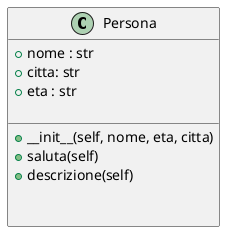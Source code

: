 @startuml a

class Persona {
    +nome : str
    +citta: str
    +eta : str

    __
    +__init__(self, nome, eta, citta)
    +saluta(self)
    +descrizione(self)


}

@enduml